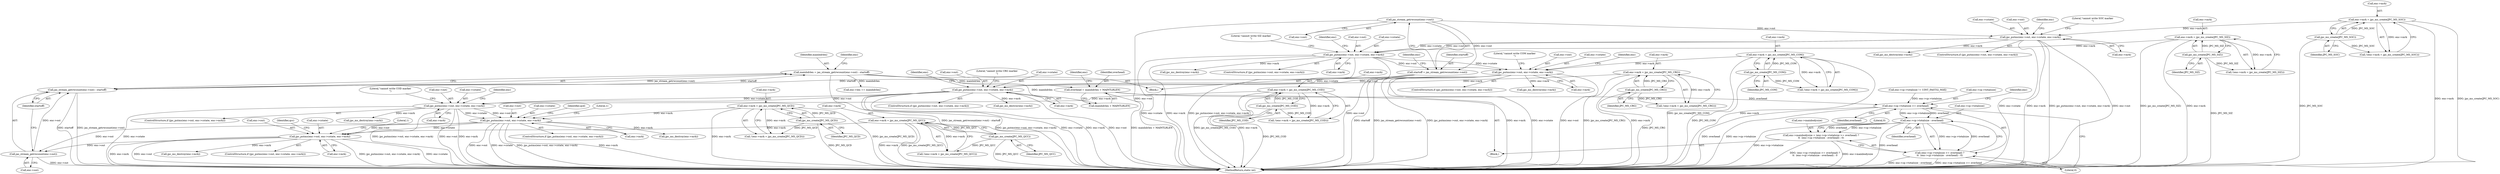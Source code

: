 digraph "0_jasper_d42b2388f7f8e0332c846675133acea151fc557a_38@integer" {
"1001153" [label="(Call,overhead = mainhdrlen + MAINTLRLEN)"];
"1001130" [label="(Call,mainhdrlen = jas_stream_getrwcount(enc->out) - startoff)"];
"1001132" [label="(Call,jas_stream_getrwcount(enc->out) - startoff)"];
"1001133" [label="(Call,jas_stream_getrwcount(enc->out))"];
"1000973" [label="(Call,jpc_putms(enc->out, enc->cstate, enc->mrk))"];
"1000874" [label="(Call,jpc_putms(enc->out, enc->cstate, enc->mrk))"];
"1000482" [label="(Call,jpc_putms(enc->out, enc->cstate, enc->mrk))"];
"1000424" [label="(Call,jpc_putms(enc->out, enc->cstate, enc->mrk))"];
"1000357" [label="(Call,jpc_putms(enc->out, enc->cstate, enc->mrk))"];
"1000153" [label="(Call,jpc_putms(enc->out, enc->cstate, enc->mrk))"];
"1000136" [label="(Call,jas_stream_getrwcount(enc->out))"];
"1000142" [label="(Call,enc->mrk = jpc_ms_create(JPC_MS_SOC))"];
"1000146" [label="(Call,jpc_ms_create(JPC_MS_SOC))"];
"1000180" [label="(Call,enc->mrk = jpc_ms_create(JPC_MS_SIZ))"];
"1000184" [label="(Call,jpc_ms_create(JPC_MS_SIZ))"];
"1000384" [label="(Call,enc->mrk = jpc_ms_create(JPC_MS_COM))"];
"1000388" [label="(Call,jpc_ms_create(JPC_MS_COM))"];
"1000451" [label="(Call,enc->mrk = jpc_ms_create(JPC_MS_CRG))"];
"1000455" [label="(Call,jpc_ms_create(JPC_MS_CRG))"];
"1000673" [label="(Call,enc->mrk = jpc_ms_create(JPC_MS_COD))"];
"1000677" [label="(Call,jpc_ms_create(JPC_MS_COD))"];
"1000901" [label="(Call,enc->mrk = jpc_ms_create(JPC_MS_QCD))"];
"1000905" [label="(Call,jpc_ms_create(JPC_MS_QCD))"];
"1001100" [label="(Call,jpc_putms(enc->out, enc->cstate, enc->mrk))"];
"1001023" [label="(Call,enc->mrk = jpc_ms_create(JPC_MS_QCC))"];
"1001027" [label="(Call,jpc_ms_create(JPC_MS_QCC))"];
"1000134" [label="(Call,startoff = jas_stream_getrwcount(enc->out))"];
"1001163" [label="(Call,enc->cp->totalsize >= overhead)"];
"1001170" [label="(Call,enc->cp->totalsize - overhead)"];
"1001158" [label="(Call,enc->mainbodysize = (enc->cp->totalsize >= overhead) ?\n\t\t  (enc->cp->totalsize - overhead) : 0)"];
"1001162" [label="(Call,(enc->cp->totalsize >= overhead) ?\n\t\t  (enc->cp->totalsize - overhead) : 0)"];
"1000436" [label="(Literal,\"cannot write COM marker\n\")"];
"1000375" [label="(Identifier,enc)"];
"1000388" [label="(Call,jpc_ms_create(JPC_MS_COM))"];
"1000489" [label="(Call,enc->mrk)"];
"1000357" [label="(Call,jpc_putms(enc->out, enc->cstate, enc->mrk))"];
"1001104" [label="(Call,enc->cstate)"];
"1000146" [label="(Call,jpc_ms_create(JPC_MS_SOC))"];
"1000974" [label="(Call,enc->out)"];
"1000385" [label="(Call,enc->mrk)"];
"1000900" [label="(Call,!(enc->mrk = jpc_ms_create(JPC_MS_QCD)))"];
"1000358" [label="(Call,enc->out)"];
"1000874" [label="(Call,jpc_putms(enc->out, enc->cstate, enc->mrk))"];
"1000678" [label="(Identifier,JPC_MS_COD)"];
"1001027" [label="(Call,jpc_ms_create(JPC_MS_QCC))"];
"1000451" [label="(Call,enc->mrk = jpc_ms_create(JPC_MS_CRG))"];
"1000873" [label="(ControlStructure,if (jpc_putms(enc->out, enc->cstate, enc->mrk)))"];
"1000171" [label="(Identifier,enc)"];
"1000890" [label="(Call,jpc_ms_destroy(enc->mrk))"];
"1000389" [label="(Identifier,JPC_MS_COM)"];
"1000423" [label="(ControlStructure,if (jpc_putms(enc->out, enc->cstate, enc->mrk)))"];
"1001176" [label="(Identifier,overhead)"];
"1001170" [label="(Call,enc->cp->totalsize - overhead)"];
"1000481" [label="(ControlStructure,if (jpc_putms(enc->out, enc->cstate, enc->mrk)))"];
"1000456" [label="(Identifier,JPC_MS_CRG)"];
"1000143" [label="(Call,enc->mrk)"];
"1000494" [label="(Literal,\"cannot write CRG marker\n\")"];
"1000875" [label="(Call,enc->out)"];
"1001113" [label="(Literal,1)"];
"1001160" [label="(Identifier,enc)"];
"1000383" [label="(Call,!(enc->mrk = jpc_ms_create(JPC_MS_COM)))"];
"1000902" [label="(Call,enc->mrk)"];
"1000486" [label="(Call,enc->cstate)"];
"1000179" [label="(Call,!(enc->mrk = jpc_ms_create(JPC_MS_SIZ)))"];
"1000160" [label="(Call,enc->mrk)"];
"1000169" [label="(Call,jpc_ms_destroy(enc->mrk))"];
"1001022" [label="(Call,!(enc->mrk = jpc_ms_create(JPC_MS_QCC)))"];
"1000977" [label="(Call,enc->cstate)"];
"1001132" [label="(Call,jas_stream_getrwcount(enc->out) - startoff)"];
"1000136" [label="(Call,jas_stream_getrwcount(enc->out))"];
"1000373" [label="(Call,jpc_ms_destroy(enc->mrk))"];
"1000356" [label="(ControlStructure,if (jpc_putms(enc->out, enc->cstate, enc->mrk)))"];
"1000181" [label="(Call,enc->mrk)"];
"1000425" [label="(Call,enc->out)"];
"1001169" [label="(Identifier,overhead)"];
"1001121" [label="(Call,jpc_ms_destroy(enc->mrk))"];
"1000878" [label="(Call,enc->cstate)"];
"1000440" [label="(Call,jpc_ms_destroy(enc->mrk))"];
"1001131" [label="(Identifier,mainhdrlen)"];
"1000990" [label="(Identifier,qcd)"];
"1001101" [label="(Call,enc->out)"];
"1000180" [label="(Call,enc->mrk = jpc_ms_create(JPC_MS_SIZ))"];
"1000142" [label="(Call,enc->mrk = jpc_ms_create(JPC_MS_SOC))"];
"1000972" [label="(ControlStructure,if (jpc_putms(enc->out, enc->cstate, enc->mrk)))"];
"1000498" [label="(Call,jpc_ms_destroy(enc->mrk))"];
"1000153" [label="(Call,jpc_putms(enc->out, enc->cstate, enc->mrk))"];
"1000428" [label="(Call,enc->cstate)"];
"1000184" [label="(Call,jpc_ms_create(JPC_MS_SIZ))"];
"1000881" [label="(Call,enc->mrk)"];
"1000424" [label="(Call,jpc_putms(enc->out, enc->cstate, enc->mrk))"];
"1001171" [label="(Call,enc->cp->totalsize)"];
"1001151" [label="(Block,)"];
"1001023" [label="(Call,enc->mrk = jpc_ms_create(JPC_MS_QCC))"];
"1000152" [label="(ControlStructure,if (jpc_putms(enc->out, enc->cstate, enc->mrk)))"];
"1000892" [label="(Identifier,enc)"];
"1000147" [label="(Identifier,JPC_MS_SOC)"];
"1000141" [label="(Call,!(enc->mrk = jpc_ms_create(JPC_MS_SOC)))"];
"1000677" [label="(Call,jpc_ms_create(JPC_MS_COD))"];
"1000364" [label="(Call,enc->mrk)"];
"1001140" [label="(Identifier,enc)"];
"1000886" [label="(Literal,\"cannot write COD marker\n\")"];
"1001144" [label="(Call,enc->cp->totalsize != UINT_FAST32_MAX)"];
"1001158" [label="(Call,enc->mainbodysize = (enc->cp->totalsize >= overhead) ?\n\t\t  (enc->cp->totalsize - overhead) : 0)"];
"1000673" [label="(Call,enc->mrk = jpc_ms_create(JPC_MS_COD))"];
"1001099" [label="(ControlStructure,if (jpc_putms(enc->out, enc->cstate, enc->mrk)))"];
"1001163" [label="(Call,enc->cp->totalsize >= overhead)"];
"1000500" [label="(Identifier,enc)"];
"1000165" [label="(Literal,\"cannot write SOC marker\n\")"];
"1000986" [label="(Literal,1)"];
"1000361" [label="(Call,enc->cstate)"];
"1000905" [label="(Call,jpc_ms_create(JPC_MS_QCD))"];
"1001137" [label="(Identifier,startoff)"];
"1000431" [label="(Call,enc->mrk)"];
"1000134" [label="(Call,startoff = jas_stream_getrwcount(enc->out))"];
"1000901" [label="(Call,enc->mrk = jpc_ms_create(JPC_MS_QCD))"];
"1000973" [label="(Call,jpc_putms(enc->out, enc->cstate, enc->mrk))"];
"1000672" [label="(Call,!(enc->mrk = jpc_ms_create(JPC_MS_COD)))"];
"1000455" [label="(Call,jpc_ms_create(JPC_MS_CRG))"];
"1001159" [label="(Call,enc->mainbodysize)"];
"1000185" [label="(Identifier,JPC_MS_SIZ)"];
"1001117" [label="(Identifier,qcc)"];
"1000980" [label="(Call,enc->mrk)"];
"1000483" [label="(Call,enc->out)"];
"1001100" [label="(Call,jpc_putms(enc->out, enc->cstate, enc->mrk))"];
"1000482" [label="(Call,jpc_putms(enc->out, enc->cstate, enc->mrk))"];
"1001155" [label="(Call,mainhdrlen + MAINTLRLEN)"];
"1001153" [label="(Call,overhead = mainhdrlen + MAINTLRLEN)"];
"1001164" [label="(Call,enc->cp->totalsize)"];
"1001130" [label="(Call,mainhdrlen = jas_stream_getrwcount(enc->out) - startoff)"];
"1001133" [label="(Call,jas_stream_getrwcount(enc->out))"];
"1000442" [label="(Identifier,enc)"];
"1001028" [label="(Identifier,JPC_MS_QCC)"];
"1001138" [label="(Call,enc->len += mainhdrlen)"];
"1001107" [label="(Call,enc->mrk)"];
"1000144" [label="(Identifier,enc)"];
"1000906" [label="(Identifier,JPC_MS_QCD)"];
"1000137" [label="(Call,enc->out)"];
"1000452" [label="(Call,enc->mrk)"];
"1001162" [label="(Call,(enc->cp->totalsize >= overhead) ?\n\t\t  (enc->cp->totalsize - overhead) : 0)"];
"1001173" [label="(Identifier,enc)"];
"1001154" [label="(Identifier,overhead)"];
"1001187" [label="(MethodReturn,static int)"];
"1001177" [label="(Literal,0)"];
"1000994" [label="(Call,jpc_ms_destroy(enc->mrk))"];
"1000157" [label="(Call,enc->cstate)"];
"1001186" [label="(Literal,0)"];
"1000106" [label="(Block,)"];
"1000674" [label="(Call,enc->mrk)"];
"1000450" [label="(Call,!(enc->mrk = jpc_ms_create(JPC_MS_CRG)))"];
"1001024" [label="(Call,enc->mrk)"];
"1000154" [label="(Call,enc->out)"];
"1000135" [label="(Identifier,startoff)"];
"1000369" [label="(Literal,\"cannot write SIZ marker\n\")"];
"1000384" [label="(Call,enc->mrk = jpc_ms_create(JPC_MS_COM))"];
"1001134" [label="(Call,enc->out)"];
"1001153" -> "1001151"  [label="AST: "];
"1001153" -> "1001155"  [label="CFG: "];
"1001154" -> "1001153"  [label="AST: "];
"1001155" -> "1001153"  [label="AST: "];
"1001160" -> "1001153"  [label="CFG: "];
"1001153" -> "1001187"  [label="DDG: mainhdrlen + MAINTLRLEN"];
"1001130" -> "1001153"  [label="DDG: mainhdrlen"];
"1001153" -> "1001163"  [label="DDG: overhead"];
"1001130" -> "1000106"  [label="AST: "];
"1001130" -> "1001132"  [label="CFG: "];
"1001131" -> "1001130"  [label="AST: "];
"1001132" -> "1001130"  [label="AST: "];
"1001140" -> "1001130"  [label="CFG: "];
"1001130" -> "1001187"  [label="DDG: jas_stream_getrwcount(enc->out) - startoff"];
"1001132" -> "1001130"  [label="DDG: jas_stream_getrwcount(enc->out)"];
"1001132" -> "1001130"  [label="DDG: startoff"];
"1001130" -> "1001138"  [label="DDG: mainhdrlen"];
"1001130" -> "1001155"  [label="DDG: mainhdrlen"];
"1001132" -> "1001137"  [label="CFG: "];
"1001133" -> "1001132"  [label="AST: "];
"1001137" -> "1001132"  [label="AST: "];
"1001132" -> "1001187"  [label="DDG: startoff"];
"1001132" -> "1001187"  [label="DDG: jas_stream_getrwcount(enc->out)"];
"1001133" -> "1001132"  [label="DDG: enc->out"];
"1000134" -> "1001132"  [label="DDG: startoff"];
"1001133" -> "1001134"  [label="CFG: "];
"1001134" -> "1001133"  [label="AST: "];
"1001137" -> "1001133"  [label="CFG: "];
"1001133" -> "1001187"  [label="DDG: enc->out"];
"1000973" -> "1001133"  [label="DDG: enc->out"];
"1001100" -> "1001133"  [label="DDG: enc->out"];
"1000973" -> "1000972"  [label="AST: "];
"1000973" -> "1000980"  [label="CFG: "];
"1000974" -> "1000973"  [label="AST: "];
"1000977" -> "1000973"  [label="AST: "];
"1000980" -> "1000973"  [label="AST: "];
"1000986" -> "1000973"  [label="CFG: "];
"1000990" -> "1000973"  [label="CFG: "];
"1000973" -> "1001187"  [label="DDG: enc->out"];
"1000973" -> "1001187"  [label="DDG: enc->cstate"];
"1000973" -> "1001187"  [label="DDG: jpc_putms(enc->out, enc->cstate, enc->mrk)"];
"1000973" -> "1001187"  [label="DDG: enc->mrk"];
"1000874" -> "1000973"  [label="DDG: enc->out"];
"1000874" -> "1000973"  [label="DDG: enc->cstate"];
"1000901" -> "1000973"  [label="DDG: enc->mrk"];
"1000973" -> "1000994"  [label="DDG: enc->mrk"];
"1000973" -> "1001100"  [label="DDG: enc->out"];
"1000973" -> "1001100"  [label="DDG: enc->cstate"];
"1000874" -> "1000873"  [label="AST: "];
"1000874" -> "1000881"  [label="CFG: "];
"1000875" -> "1000874"  [label="AST: "];
"1000878" -> "1000874"  [label="AST: "];
"1000881" -> "1000874"  [label="AST: "];
"1000886" -> "1000874"  [label="CFG: "];
"1000892" -> "1000874"  [label="CFG: "];
"1000874" -> "1001187"  [label="DDG: enc->mrk"];
"1000874" -> "1001187"  [label="DDG: enc->cstate"];
"1000874" -> "1001187"  [label="DDG: jpc_putms(enc->out, enc->cstate, enc->mrk)"];
"1000874" -> "1001187"  [label="DDG: enc->out"];
"1000482" -> "1000874"  [label="DDG: enc->out"];
"1000482" -> "1000874"  [label="DDG: enc->cstate"];
"1000673" -> "1000874"  [label="DDG: enc->mrk"];
"1000874" -> "1000890"  [label="DDG: enc->mrk"];
"1000482" -> "1000481"  [label="AST: "];
"1000482" -> "1000489"  [label="CFG: "];
"1000483" -> "1000482"  [label="AST: "];
"1000486" -> "1000482"  [label="AST: "];
"1000489" -> "1000482"  [label="AST: "];
"1000494" -> "1000482"  [label="CFG: "];
"1000500" -> "1000482"  [label="CFG: "];
"1000482" -> "1001187"  [label="DDG: enc->cstate"];
"1000482" -> "1001187"  [label="DDG: enc->mrk"];
"1000482" -> "1001187"  [label="DDG: enc->out"];
"1000482" -> "1001187"  [label="DDG: jpc_putms(enc->out, enc->cstate, enc->mrk)"];
"1000424" -> "1000482"  [label="DDG: enc->out"];
"1000424" -> "1000482"  [label="DDG: enc->cstate"];
"1000451" -> "1000482"  [label="DDG: enc->mrk"];
"1000482" -> "1000498"  [label="DDG: enc->mrk"];
"1000424" -> "1000423"  [label="AST: "];
"1000424" -> "1000431"  [label="CFG: "];
"1000425" -> "1000424"  [label="AST: "];
"1000428" -> "1000424"  [label="AST: "];
"1000431" -> "1000424"  [label="AST: "];
"1000436" -> "1000424"  [label="CFG: "];
"1000442" -> "1000424"  [label="CFG: "];
"1000424" -> "1001187"  [label="DDG: enc->cstate"];
"1000424" -> "1001187"  [label="DDG: enc->out"];
"1000424" -> "1001187"  [label="DDG: jpc_putms(enc->out, enc->cstate, enc->mrk)"];
"1000424" -> "1001187"  [label="DDG: enc->mrk"];
"1000357" -> "1000424"  [label="DDG: enc->out"];
"1000357" -> "1000424"  [label="DDG: enc->cstate"];
"1000384" -> "1000424"  [label="DDG: enc->mrk"];
"1000424" -> "1000440"  [label="DDG: enc->mrk"];
"1000357" -> "1000356"  [label="AST: "];
"1000357" -> "1000364"  [label="CFG: "];
"1000358" -> "1000357"  [label="AST: "];
"1000361" -> "1000357"  [label="AST: "];
"1000364" -> "1000357"  [label="AST: "];
"1000369" -> "1000357"  [label="CFG: "];
"1000375" -> "1000357"  [label="CFG: "];
"1000357" -> "1001187"  [label="DDG: enc->cstate"];
"1000357" -> "1001187"  [label="DDG: enc->mrk"];
"1000357" -> "1001187"  [label="DDG: jpc_putms(enc->out, enc->cstate, enc->mrk)"];
"1000357" -> "1001187"  [label="DDG: enc->out"];
"1000153" -> "1000357"  [label="DDG: enc->out"];
"1000153" -> "1000357"  [label="DDG: enc->cstate"];
"1000180" -> "1000357"  [label="DDG: enc->mrk"];
"1000357" -> "1000373"  [label="DDG: enc->mrk"];
"1000153" -> "1000152"  [label="AST: "];
"1000153" -> "1000160"  [label="CFG: "];
"1000154" -> "1000153"  [label="AST: "];
"1000157" -> "1000153"  [label="AST: "];
"1000160" -> "1000153"  [label="AST: "];
"1000165" -> "1000153"  [label="CFG: "];
"1000171" -> "1000153"  [label="CFG: "];
"1000153" -> "1001187"  [label="DDG: enc->cstate"];
"1000153" -> "1001187"  [label="DDG: enc->mrk"];
"1000153" -> "1001187"  [label="DDG: jpc_putms(enc->out, enc->cstate, enc->mrk)"];
"1000153" -> "1001187"  [label="DDG: enc->out"];
"1000136" -> "1000153"  [label="DDG: enc->out"];
"1000142" -> "1000153"  [label="DDG: enc->mrk"];
"1000153" -> "1000169"  [label="DDG: enc->mrk"];
"1000136" -> "1000134"  [label="AST: "];
"1000136" -> "1000137"  [label="CFG: "];
"1000137" -> "1000136"  [label="AST: "];
"1000134" -> "1000136"  [label="CFG: "];
"1000136" -> "1001187"  [label="DDG: enc->out"];
"1000136" -> "1000134"  [label="DDG: enc->out"];
"1000142" -> "1000141"  [label="AST: "];
"1000142" -> "1000146"  [label="CFG: "];
"1000143" -> "1000142"  [label="AST: "];
"1000146" -> "1000142"  [label="AST: "];
"1000141" -> "1000142"  [label="CFG: "];
"1000142" -> "1001187"  [label="DDG: enc->mrk"];
"1000142" -> "1001187"  [label="DDG: jpc_ms_create(JPC_MS_SOC)"];
"1000142" -> "1000141"  [label="DDG: enc->mrk"];
"1000146" -> "1000142"  [label="DDG: JPC_MS_SOC"];
"1000146" -> "1000147"  [label="CFG: "];
"1000147" -> "1000146"  [label="AST: "];
"1000146" -> "1001187"  [label="DDG: JPC_MS_SOC"];
"1000146" -> "1000141"  [label="DDG: JPC_MS_SOC"];
"1000180" -> "1000179"  [label="AST: "];
"1000180" -> "1000184"  [label="CFG: "];
"1000181" -> "1000180"  [label="AST: "];
"1000184" -> "1000180"  [label="AST: "];
"1000179" -> "1000180"  [label="CFG: "];
"1000180" -> "1001187"  [label="DDG: jpc_ms_create(JPC_MS_SIZ)"];
"1000180" -> "1001187"  [label="DDG: enc->mrk"];
"1000180" -> "1000179"  [label="DDG: enc->mrk"];
"1000184" -> "1000180"  [label="DDG: JPC_MS_SIZ"];
"1000184" -> "1000185"  [label="CFG: "];
"1000185" -> "1000184"  [label="AST: "];
"1000184" -> "1001187"  [label="DDG: JPC_MS_SIZ"];
"1000184" -> "1000179"  [label="DDG: JPC_MS_SIZ"];
"1000384" -> "1000383"  [label="AST: "];
"1000384" -> "1000388"  [label="CFG: "];
"1000385" -> "1000384"  [label="AST: "];
"1000388" -> "1000384"  [label="AST: "];
"1000383" -> "1000384"  [label="CFG: "];
"1000384" -> "1001187"  [label="DDG: jpc_ms_create(JPC_MS_COM)"];
"1000384" -> "1001187"  [label="DDG: enc->mrk"];
"1000384" -> "1000383"  [label="DDG: enc->mrk"];
"1000388" -> "1000384"  [label="DDG: JPC_MS_COM"];
"1000388" -> "1000389"  [label="CFG: "];
"1000389" -> "1000388"  [label="AST: "];
"1000388" -> "1001187"  [label="DDG: JPC_MS_COM"];
"1000388" -> "1000383"  [label="DDG: JPC_MS_COM"];
"1000451" -> "1000450"  [label="AST: "];
"1000451" -> "1000455"  [label="CFG: "];
"1000452" -> "1000451"  [label="AST: "];
"1000455" -> "1000451"  [label="AST: "];
"1000450" -> "1000451"  [label="CFG: "];
"1000451" -> "1001187"  [label="DDG: jpc_ms_create(JPC_MS_CRG)"];
"1000451" -> "1001187"  [label="DDG: enc->mrk"];
"1000451" -> "1000450"  [label="DDG: enc->mrk"];
"1000455" -> "1000451"  [label="DDG: JPC_MS_CRG"];
"1000455" -> "1000456"  [label="CFG: "];
"1000456" -> "1000455"  [label="AST: "];
"1000455" -> "1001187"  [label="DDG: JPC_MS_CRG"];
"1000455" -> "1000450"  [label="DDG: JPC_MS_CRG"];
"1000673" -> "1000672"  [label="AST: "];
"1000673" -> "1000677"  [label="CFG: "];
"1000674" -> "1000673"  [label="AST: "];
"1000677" -> "1000673"  [label="AST: "];
"1000672" -> "1000673"  [label="CFG: "];
"1000673" -> "1001187"  [label="DDG: jpc_ms_create(JPC_MS_COD)"];
"1000673" -> "1001187"  [label="DDG: enc->mrk"];
"1000673" -> "1000672"  [label="DDG: enc->mrk"];
"1000677" -> "1000673"  [label="DDG: JPC_MS_COD"];
"1000677" -> "1000678"  [label="CFG: "];
"1000678" -> "1000677"  [label="AST: "];
"1000677" -> "1001187"  [label="DDG: JPC_MS_COD"];
"1000677" -> "1000672"  [label="DDG: JPC_MS_COD"];
"1000901" -> "1000900"  [label="AST: "];
"1000901" -> "1000905"  [label="CFG: "];
"1000902" -> "1000901"  [label="AST: "];
"1000905" -> "1000901"  [label="AST: "];
"1000900" -> "1000901"  [label="CFG: "];
"1000901" -> "1001187"  [label="DDG: jpc_ms_create(JPC_MS_QCD)"];
"1000901" -> "1001187"  [label="DDG: enc->mrk"];
"1000901" -> "1000900"  [label="DDG: enc->mrk"];
"1000905" -> "1000901"  [label="DDG: JPC_MS_QCD"];
"1000905" -> "1000906"  [label="CFG: "];
"1000906" -> "1000905"  [label="AST: "];
"1000905" -> "1001187"  [label="DDG: JPC_MS_QCD"];
"1000905" -> "1000900"  [label="DDG: JPC_MS_QCD"];
"1001100" -> "1001099"  [label="AST: "];
"1001100" -> "1001107"  [label="CFG: "];
"1001101" -> "1001100"  [label="AST: "];
"1001104" -> "1001100"  [label="AST: "];
"1001107" -> "1001100"  [label="AST: "];
"1001113" -> "1001100"  [label="CFG: "];
"1001117" -> "1001100"  [label="CFG: "];
"1001100" -> "1001187"  [label="DDG: jpc_putms(enc->out, enc->cstate, enc->mrk)"];
"1001100" -> "1001187"  [label="DDG: enc->cstate"];
"1001100" -> "1001187"  [label="DDG: enc->mrk"];
"1001100" -> "1001187"  [label="DDG: enc->out"];
"1001023" -> "1001100"  [label="DDG: enc->mrk"];
"1001100" -> "1001121"  [label="DDG: enc->mrk"];
"1001023" -> "1001022"  [label="AST: "];
"1001023" -> "1001027"  [label="CFG: "];
"1001024" -> "1001023"  [label="AST: "];
"1001027" -> "1001023"  [label="AST: "];
"1001022" -> "1001023"  [label="CFG: "];
"1001023" -> "1001187"  [label="DDG: enc->mrk"];
"1001023" -> "1001187"  [label="DDG: jpc_ms_create(JPC_MS_QCC)"];
"1001023" -> "1001022"  [label="DDG: enc->mrk"];
"1001027" -> "1001023"  [label="DDG: JPC_MS_QCC"];
"1001027" -> "1001028"  [label="CFG: "];
"1001028" -> "1001027"  [label="AST: "];
"1001027" -> "1001187"  [label="DDG: JPC_MS_QCC"];
"1001027" -> "1001022"  [label="DDG: JPC_MS_QCC"];
"1000134" -> "1000106"  [label="AST: "];
"1000135" -> "1000134"  [label="AST: "];
"1000144" -> "1000134"  [label="CFG: "];
"1000134" -> "1001187"  [label="DDG: startoff"];
"1000134" -> "1001187"  [label="DDG: jas_stream_getrwcount(enc->out)"];
"1001163" -> "1001162"  [label="AST: "];
"1001163" -> "1001169"  [label="CFG: "];
"1001164" -> "1001163"  [label="AST: "];
"1001169" -> "1001163"  [label="AST: "];
"1001173" -> "1001163"  [label="CFG: "];
"1001177" -> "1001163"  [label="CFG: "];
"1001163" -> "1001187"  [label="DDG: enc->cp->totalsize"];
"1001163" -> "1001187"  [label="DDG: overhead"];
"1001144" -> "1001163"  [label="DDG: enc->cp->totalsize"];
"1001163" -> "1001170"  [label="DDG: enc->cp->totalsize"];
"1001163" -> "1001170"  [label="DDG: overhead"];
"1001170" -> "1001162"  [label="AST: "];
"1001170" -> "1001176"  [label="CFG: "];
"1001171" -> "1001170"  [label="AST: "];
"1001176" -> "1001170"  [label="AST: "];
"1001162" -> "1001170"  [label="CFG: "];
"1001170" -> "1001187"  [label="DDG: overhead"];
"1001170" -> "1001187"  [label="DDG: enc->cp->totalsize"];
"1001170" -> "1001158"  [label="DDG: enc->cp->totalsize"];
"1001170" -> "1001158"  [label="DDG: overhead"];
"1001170" -> "1001162"  [label="DDG: enc->cp->totalsize"];
"1001170" -> "1001162"  [label="DDG: overhead"];
"1001158" -> "1001151"  [label="AST: "];
"1001158" -> "1001162"  [label="CFG: "];
"1001159" -> "1001158"  [label="AST: "];
"1001162" -> "1001158"  [label="AST: "];
"1001186" -> "1001158"  [label="CFG: "];
"1001158" -> "1001187"  [label="DDG: enc->mainbodysize"];
"1001158" -> "1001187"  [label="DDG: (enc->cp->totalsize >= overhead) ?\n\t\t  (enc->cp->totalsize - overhead) : 0"];
"1001162" -> "1001177"  [label="CFG: "];
"1001177" -> "1001162"  [label="AST: "];
"1001162" -> "1001187"  [label="DDG: enc->cp->totalsize >= overhead"];
"1001162" -> "1001187"  [label="DDG: enc->cp->totalsize - overhead"];
}
